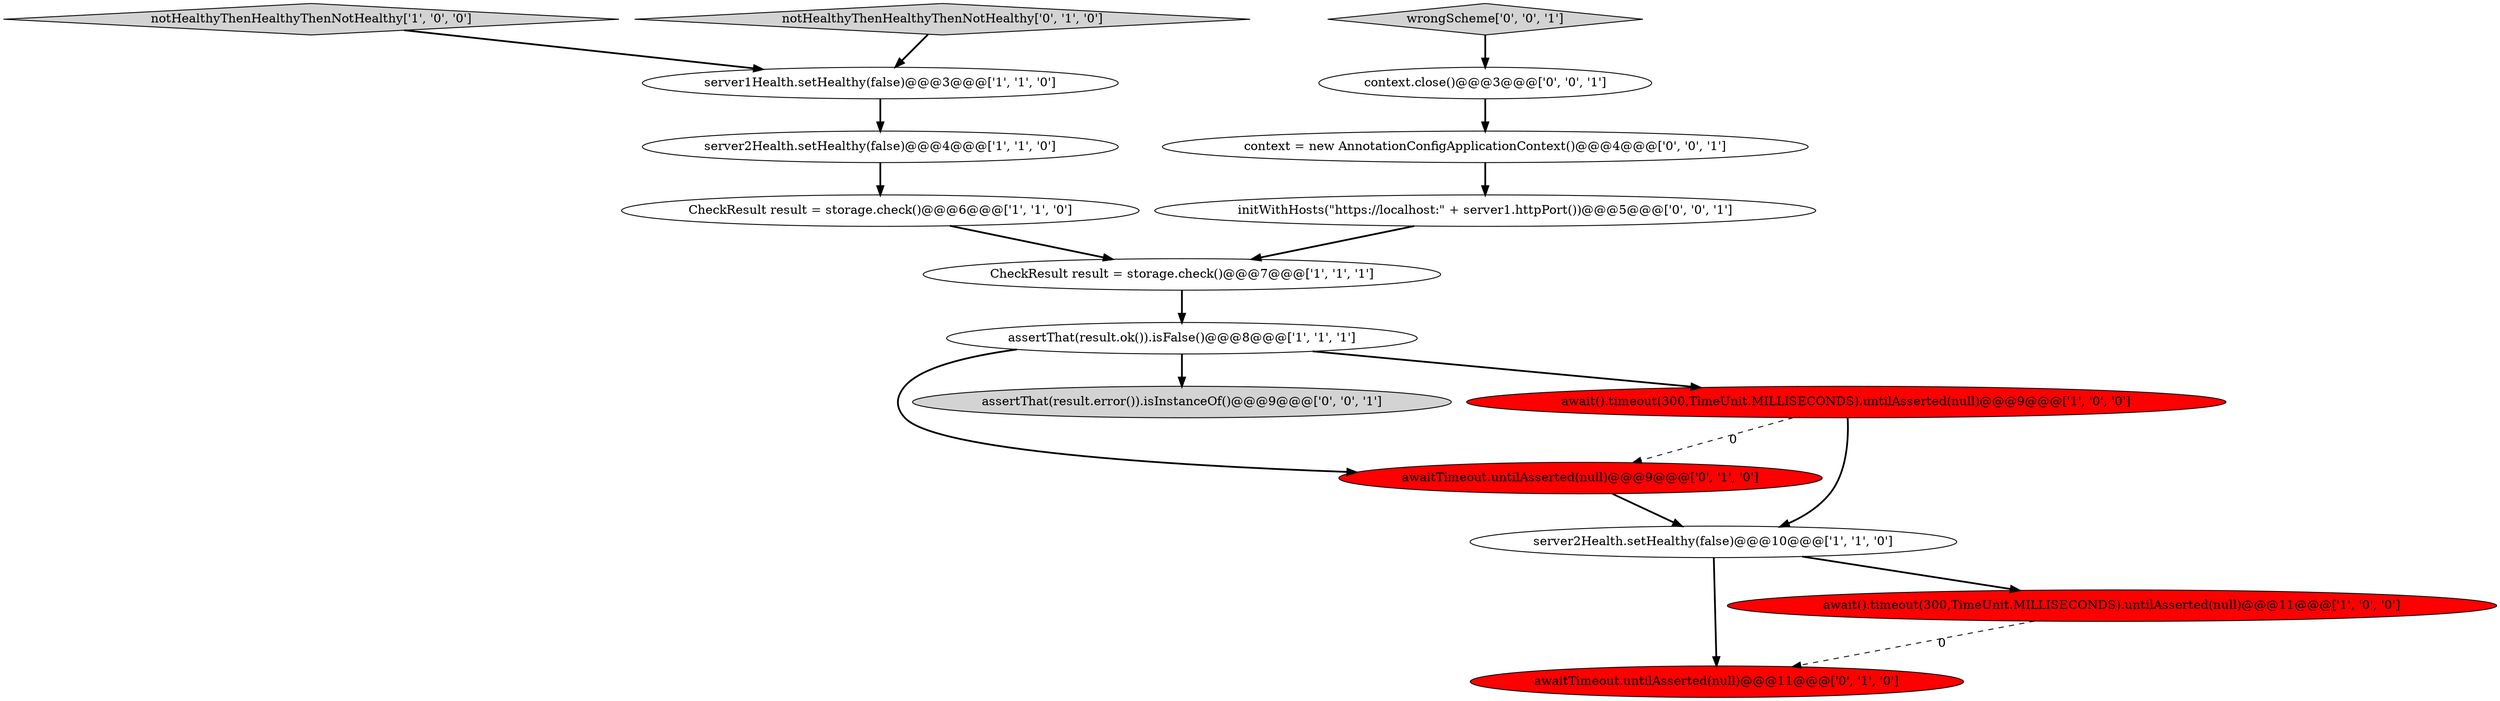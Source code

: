 digraph {
10 [style = filled, label = "awaitTimeout.untilAsserted(null)@@@11@@@['0', '1', '0']", fillcolor = red, shape = ellipse image = "AAA1AAABBB2BBB"];
0 [style = filled, label = "CheckResult result = storage.check()@@@7@@@['1', '1', '1']", fillcolor = white, shape = ellipse image = "AAA0AAABBB1BBB"];
9 [style = filled, label = "awaitTimeout.untilAsserted(null)@@@9@@@['0', '1', '0']", fillcolor = red, shape = ellipse image = "AAA1AAABBB2BBB"];
12 [style = filled, label = "assertThat(result.error()).isInstanceOf()@@@9@@@['0', '0', '1']", fillcolor = lightgray, shape = ellipse image = "AAA0AAABBB3BBB"];
7 [style = filled, label = "await().timeout(300,TimeUnit.MILLISECONDS).untilAsserted(null)@@@9@@@['1', '0', '0']", fillcolor = red, shape = ellipse image = "AAA1AAABBB1BBB"];
1 [style = filled, label = "notHealthyThenHealthyThenNotHealthy['1', '0', '0']", fillcolor = lightgray, shape = diamond image = "AAA0AAABBB1BBB"];
11 [style = filled, label = "notHealthyThenHealthyThenNotHealthy['0', '1', '0']", fillcolor = lightgray, shape = diamond image = "AAA0AAABBB2BBB"];
2 [style = filled, label = "server2Health.setHealthy(false)@@@4@@@['1', '1', '0']", fillcolor = white, shape = ellipse image = "AAA0AAABBB1BBB"];
15 [style = filled, label = "context = new AnnotationConfigApplicationContext()@@@4@@@['0', '0', '1']", fillcolor = white, shape = ellipse image = "AAA0AAABBB3BBB"];
14 [style = filled, label = "wrongScheme['0', '0', '1']", fillcolor = lightgray, shape = diamond image = "AAA0AAABBB3BBB"];
8 [style = filled, label = "CheckResult result = storage.check()@@@6@@@['1', '1', '0']", fillcolor = white, shape = ellipse image = "AAA0AAABBB1BBB"];
16 [style = filled, label = "initWithHosts(\"https://localhost:\" + server1.httpPort())@@@5@@@['0', '0', '1']", fillcolor = white, shape = ellipse image = "AAA0AAABBB3BBB"];
4 [style = filled, label = "server1Health.setHealthy(false)@@@3@@@['1', '1', '0']", fillcolor = white, shape = ellipse image = "AAA0AAABBB1BBB"];
6 [style = filled, label = "await().timeout(300,TimeUnit.MILLISECONDS).untilAsserted(null)@@@11@@@['1', '0', '0']", fillcolor = red, shape = ellipse image = "AAA1AAABBB1BBB"];
3 [style = filled, label = "assertThat(result.ok()).isFalse()@@@8@@@['1', '1', '1']", fillcolor = white, shape = ellipse image = "AAA0AAABBB1BBB"];
13 [style = filled, label = "context.close()@@@3@@@['0', '0', '1']", fillcolor = white, shape = ellipse image = "AAA0AAABBB3BBB"];
5 [style = filled, label = "server2Health.setHealthy(false)@@@10@@@['1', '1', '0']", fillcolor = white, shape = ellipse image = "AAA0AAABBB1BBB"];
8->0 [style = bold, label=""];
0->3 [style = bold, label=""];
3->9 [style = bold, label=""];
9->5 [style = bold, label=""];
5->10 [style = bold, label=""];
1->4 [style = bold, label=""];
7->5 [style = bold, label=""];
16->0 [style = bold, label=""];
13->15 [style = bold, label=""];
6->10 [style = dashed, label="0"];
4->2 [style = bold, label=""];
14->13 [style = bold, label=""];
5->6 [style = bold, label=""];
3->12 [style = bold, label=""];
3->7 [style = bold, label=""];
15->16 [style = bold, label=""];
7->9 [style = dashed, label="0"];
2->8 [style = bold, label=""];
11->4 [style = bold, label=""];
}
